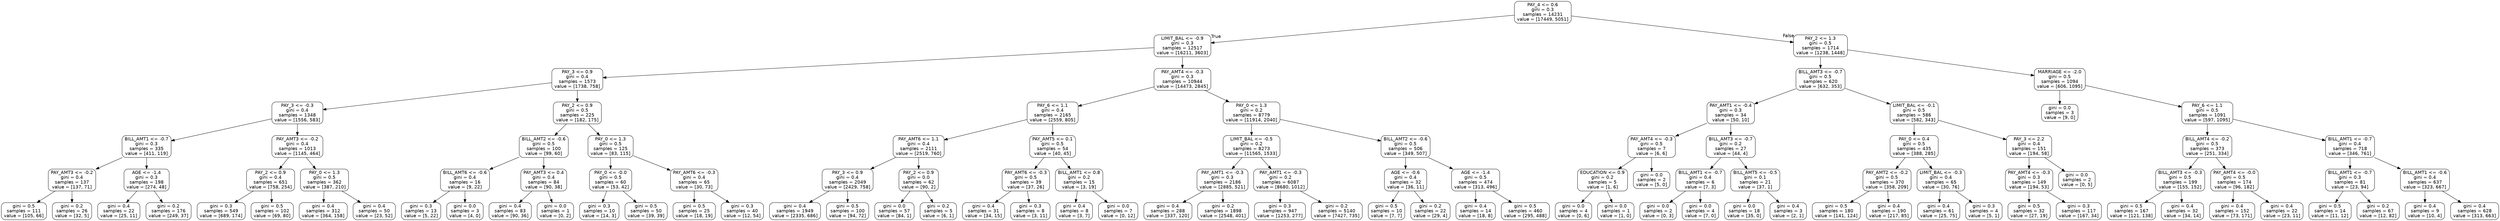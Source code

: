 digraph Tree {
node [shape=box, style="rounded", color="black", fontname=helvetica] ;
edge [fontname=helvetica] ;
0 [label="PAY_4 <= 0.6\ngini = 0.3\nsamples = 14231\nvalue = [17449, 5051]"] ;
1 [label="LIMIT_BAL <= -0.9\ngini = 0.3\nsamples = 12517\nvalue = [16211, 3603]"] ;
0 -> 1 [labeldistance=2.5, labelangle=45, headlabel="True"] ;
2 [label="PAY_3 <= 0.9\ngini = 0.4\nsamples = 1573\nvalue = [1738, 758]"] ;
1 -> 2 ;
3 [label="PAY_3 <= -0.3\ngini = 0.4\nsamples = 1348\nvalue = [1556, 583]"] ;
2 -> 3 ;
4 [label="BILL_AMT1 <= -0.7\ngini = 0.3\nsamples = 335\nvalue = [411, 119]"] ;
3 -> 4 ;
5 [label="PAY_AMT3 <= -0.2\ngini = 0.4\nsamples = 137\nvalue = [137, 71]"] ;
4 -> 5 ;
6 [label="gini = 0.5\nsamples = 111\nvalue = [105, 66]"] ;
5 -> 6 ;
7 [label="gini = 0.2\nsamples = 26\nvalue = [32, 5]"] ;
5 -> 7 ;
8 [label="AGE <= -1.4\ngini = 0.3\nsamples = 198\nvalue = [274, 48]"] ;
4 -> 8 ;
9 [label="gini = 0.4\nsamples = 22\nvalue = [25, 11]"] ;
8 -> 9 ;
10 [label="gini = 0.2\nsamples = 176\nvalue = [249, 37]"] ;
8 -> 10 ;
11 [label="PAY_AMT3 <= -0.2\ngini = 0.4\nsamples = 1013\nvalue = [1145, 464]"] ;
3 -> 11 ;
12 [label="PAY_2 <= 0.9\ngini = 0.4\nsamples = 651\nvalue = [758, 254]"] ;
11 -> 12 ;
13 [label="gini = 0.3\nsamples = 549\nvalue = [689, 174]"] ;
12 -> 13 ;
14 [label="gini = 0.5\nsamples = 102\nvalue = [69, 80]"] ;
12 -> 14 ;
15 [label="PAY_0 <= 1.3\ngini = 0.5\nsamples = 362\nvalue = [387, 210]"] ;
11 -> 15 ;
16 [label="gini = 0.4\nsamples = 312\nvalue = [364, 158]"] ;
15 -> 16 ;
17 [label="gini = 0.4\nsamples = 50\nvalue = [23, 52]"] ;
15 -> 17 ;
18 [label="PAY_2 <= 0.9\ngini = 0.5\nsamples = 225\nvalue = [182, 175]"] ;
2 -> 18 ;
19 [label="BILL_AMT2 <= -0.6\ngini = 0.5\nsamples = 100\nvalue = [99, 60]"] ;
18 -> 19 ;
20 [label="BILL_AMT6 <= -0.6\ngini = 0.4\nsamples = 16\nvalue = [9, 22]"] ;
19 -> 20 ;
21 [label="gini = 0.3\nsamples = 13\nvalue = [5, 22]"] ;
20 -> 21 ;
22 [label="gini = 0.0\nsamples = 3\nvalue = [4, 0]"] ;
20 -> 22 ;
23 [label="PAY_AMT3 <= 0.4\ngini = 0.4\nsamples = 84\nvalue = [90, 38]"] ;
19 -> 23 ;
24 [label="gini = 0.4\nsamples = 83\nvalue = [90, 36]"] ;
23 -> 24 ;
25 [label="gini = 0.0\nsamples = 1\nvalue = [0, 2]"] ;
23 -> 25 ;
26 [label="PAY_0 <= 1.3\ngini = 0.5\nsamples = 125\nvalue = [83, 115]"] ;
18 -> 26 ;
27 [label="PAY_0 <= -0.0\ngini = 0.5\nsamples = 60\nvalue = [53, 42]"] ;
26 -> 27 ;
28 [label="gini = 0.3\nsamples = 10\nvalue = [14, 3]"] ;
27 -> 28 ;
29 [label="gini = 0.5\nsamples = 50\nvalue = [39, 39]"] ;
27 -> 29 ;
30 [label="PAY_AMT6 <= -0.3\ngini = 0.4\nsamples = 65\nvalue = [30, 73]"] ;
26 -> 30 ;
31 [label="gini = 0.5\nsamples = 25\nvalue = [18, 19]"] ;
30 -> 31 ;
32 [label="gini = 0.3\nsamples = 40\nvalue = [12, 54]"] ;
30 -> 32 ;
33 [label="PAY_AMT4 <= -0.3\ngini = 0.3\nsamples = 10944\nvalue = [14473, 2845]"] ;
1 -> 33 ;
34 [label="PAY_6 <= 1.1\ngini = 0.4\nsamples = 2165\nvalue = [2559, 805]"] ;
33 -> 34 ;
35 [label="PAY_AMT6 <= 1.1\ngini = 0.4\nsamples = 2111\nvalue = [2519, 760]"] ;
34 -> 35 ;
36 [label="PAY_3 <= 0.9\ngini = 0.4\nsamples = 2049\nvalue = [2429, 758]"] ;
35 -> 36 ;
37 [label="gini = 0.4\nsamples = 1949\nvalue = [2335, 686]"] ;
36 -> 37 ;
38 [label="gini = 0.5\nsamples = 100\nvalue = [94, 72]"] ;
36 -> 38 ;
39 [label="PAY_2 <= 0.9\ngini = 0.0\nsamples = 62\nvalue = [90, 2]"] ;
35 -> 39 ;
40 [label="gini = 0.0\nsamples = 57\nvalue = [84, 1]"] ;
39 -> 40 ;
41 [label="gini = 0.2\nsamples = 5\nvalue = [6, 1]"] ;
39 -> 41 ;
42 [label="PAY_AMT5 <= 0.1\ngini = 0.5\nsamples = 54\nvalue = [40, 45]"] ;
34 -> 42 ;
43 [label="PAY_AMT6 <= -0.3\ngini = 0.5\nsamples = 39\nvalue = [37, 26]"] ;
42 -> 43 ;
44 [label="gini = 0.4\nsamples = 31\nvalue = [34, 15]"] ;
43 -> 44 ;
45 [label="gini = 0.3\nsamples = 8\nvalue = [3, 11]"] ;
43 -> 45 ;
46 [label="BILL_AMT1 <= 0.8\ngini = 0.2\nsamples = 15\nvalue = [3, 19]"] ;
42 -> 46 ;
47 [label="gini = 0.4\nsamples = 8\nvalue = [3, 7]"] ;
46 -> 47 ;
48 [label="gini = 0.0\nsamples = 7\nvalue = [0, 12]"] ;
46 -> 48 ;
49 [label="PAY_0 <= 1.3\ngini = 0.2\nsamples = 8779\nvalue = [11914, 2040]"] ;
33 -> 49 ;
50 [label="LIMIT_BAL <= -0.5\ngini = 0.2\nsamples = 8273\nvalue = [11565, 1533]"] ;
49 -> 50 ;
51 [label="PAY_AMT1 <= -0.3\ngini = 0.3\nsamples = 2186\nvalue = [2885, 521]"] ;
50 -> 51 ;
52 [label="gini = 0.4\nsamples = 288\nvalue = [337, 120]"] ;
51 -> 52 ;
53 [label="gini = 0.2\nsamples = 1898\nvalue = [2548, 401]"] ;
51 -> 53 ;
54 [label="PAY_AMT1 <= -0.3\ngini = 0.2\nsamples = 6087\nvalue = [8680, 1012]"] ;
50 -> 54 ;
55 [label="gini = 0.3\nsamples = 947\nvalue = [1253, 277]"] ;
54 -> 55 ;
56 [label="gini = 0.2\nsamples = 5140\nvalue = [7427, 735]"] ;
54 -> 56 ;
57 [label="BILL_AMT2 <= -0.6\ngini = 0.5\nsamples = 506\nvalue = [349, 507]"] ;
49 -> 57 ;
58 [label="AGE <= -0.6\ngini = 0.4\nsamples = 32\nvalue = [36, 11]"] ;
57 -> 58 ;
59 [label="gini = 0.5\nsamples = 10\nvalue = [7, 7]"] ;
58 -> 59 ;
60 [label="gini = 0.2\nsamples = 22\nvalue = [29, 4]"] ;
58 -> 60 ;
61 [label="AGE <= -1.4\ngini = 0.5\nsamples = 474\nvalue = [313, 496]"] ;
57 -> 61 ;
62 [label="gini = 0.4\nsamples = 14\nvalue = [18, 8]"] ;
61 -> 62 ;
63 [label="gini = 0.5\nsamples = 460\nvalue = [295, 488]"] ;
61 -> 63 ;
64 [label="PAY_2 <= 1.3\ngini = 0.5\nsamples = 1714\nvalue = [1238, 1448]"] ;
0 -> 64 [labeldistance=2.5, labelangle=-45, headlabel="False"] ;
65 [label="BILL_AMT3 <= -0.7\ngini = 0.5\nsamples = 620\nvalue = [632, 353]"] ;
64 -> 65 ;
66 [label="PAY_AMT1 <= -0.4\ngini = 0.3\nsamples = 34\nvalue = [50, 10]"] ;
65 -> 66 ;
67 [label="PAY_AMT4 <= -0.3\ngini = 0.5\nsamples = 7\nvalue = [6, 6]"] ;
66 -> 67 ;
68 [label="EDUCATION <= 0.9\ngini = 0.2\nsamples = 5\nvalue = [1, 6]"] ;
67 -> 68 ;
69 [label="gini = 0.0\nsamples = 4\nvalue = [0, 6]"] ;
68 -> 69 ;
70 [label="gini = 0.0\nsamples = 1\nvalue = [1, 0]"] ;
68 -> 70 ;
71 [label="gini = 0.0\nsamples = 2\nvalue = [5, 0]"] ;
67 -> 71 ;
72 [label="BILL_AMT3 <= -0.7\ngini = 0.2\nsamples = 27\nvalue = [44, 4]"] ;
66 -> 72 ;
73 [label="BILL_AMT1 <= -0.7\ngini = 0.4\nsamples = 6\nvalue = [7, 3]"] ;
72 -> 73 ;
74 [label="gini = 0.0\nsamples = 2\nvalue = [0, 3]"] ;
73 -> 74 ;
75 [label="gini = 0.0\nsamples = 4\nvalue = [7, 0]"] ;
73 -> 75 ;
76 [label="BILL_AMT5 <= -0.5\ngini = 0.1\nsamples = 21\nvalue = [37, 1]"] ;
72 -> 76 ;
77 [label="gini = 0.0\nsamples = 18\nvalue = [35, 0]"] ;
76 -> 77 ;
78 [label="gini = 0.4\nsamples = 3\nvalue = [2, 1]"] ;
76 -> 78 ;
79 [label="LIMIT_BAL <= -0.1\ngini = 0.5\nsamples = 586\nvalue = [582, 343]"] ;
65 -> 79 ;
80 [label="PAY_0 <= 0.4\ngini = 0.5\nsamples = 435\nvalue = [388, 285]"] ;
79 -> 80 ;
81 [label="PAY_AMT2 <= -0.2\ngini = 0.5\nsamples = 370\nvalue = [358, 209]"] ;
80 -> 81 ;
82 [label="gini = 0.5\nsamples = 180\nvalue = [141, 124]"] ;
81 -> 82 ;
83 [label="gini = 0.4\nsamples = 190\nvalue = [217, 85]"] ;
81 -> 83 ;
84 [label="LIMIT_BAL <= -0.3\ngini = 0.4\nsamples = 65\nvalue = [30, 76]"] ;
80 -> 84 ;
85 [label="gini = 0.4\nsamples = 61\nvalue = [25, 75]"] ;
84 -> 85 ;
86 [label="gini = 0.3\nsamples = 4\nvalue = [5, 1]"] ;
84 -> 86 ;
87 [label="PAY_3 <= 2.2\ngini = 0.4\nsamples = 151\nvalue = [194, 58]"] ;
79 -> 87 ;
88 [label="PAY_AMT4 <= -0.3\ngini = 0.3\nsamples = 149\nvalue = [194, 53]"] ;
87 -> 88 ;
89 [label="gini = 0.5\nsamples = 32\nvalue = [27, 19]"] ;
88 -> 89 ;
90 [label="gini = 0.3\nsamples = 117\nvalue = [167, 34]"] ;
88 -> 90 ;
91 [label="gini = 0.0\nsamples = 2\nvalue = [0, 5]"] ;
87 -> 91 ;
92 [label="MARRIAGE <= -2.0\ngini = 0.5\nsamples = 1094\nvalue = [606, 1095]"] ;
64 -> 92 ;
93 [label="gini = 0.0\nsamples = 3\nvalue = [9, 0]"] ;
92 -> 93 ;
94 [label="PAY_6 <= 1.1\ngini = 0.5\nsamples = 1091\nvalue = [597, 1095]"] ;
92 -> 94 ;
95 [label="BILL_AMT4 <= -0.2\ngini = 0.5\nsamples = 373\nvalue = [251, 334]"] ;
94 -> 95 ;
96 [label="BILL_AMT3 <= -0.3\ngini = 0.5\nsamples = 199\nvalue = [155, 152]"] ;
95 -> 96 ;
97 [label="gini = 0.5\nsamples = 167\nvalue = [121, 138]"] ;
96 -> 97 ;
98 [label="gini = 0.4\nsamples = 32\nvalue = [34, 14]"] ;
96 -> 98 ;
99 [label="PAY_AMT4 <= -0.0\ngini = 0.5\nsamples = 174\nvalue = [96, 182]"] ;
95 -> 99 ;
100 [label="gini = 0.4\nsamples = 152\nvalue = [73, 171]"] ;
99 -> 100 ;
101 [label="gini = 0.4\nsamples = 22\nvalue = [23, 11]"] ;
99 -> 101 ;
102 [label="BILL_AMT1 <= -0.7\ngini = 0.4\nsamples = 718\nvalue = [346, 761]"] ;
94 -> 102 ;
103 [label="BILL_AMT1 <= -0.7\ngini = 0.3\nsamples = 81\nvalue = [23, 94]"] ;
102 -> 103 ;
104 [label="gini = 0.5\nsamples = 14\nvalue = [11, 12]"] ;
103 -> 104 ;
105 [label="gini = 0.2\nsamples = 67\nvalue = [12, 82]"] ;
103 -> 105 ;
106 [label="BILL_AMT1 <= -0.6\ngini = 0.4\nsamples = 637\nvalue = [323, 667]"] ;
102 -> 106 ;
107 [label="gini = 0.4\nsamples = 9\nvalue = [10, 4]"] ;
106 -> 107 ;
108 [label="gini = 0.4\nsamples = 628\nvalue = [313, 663]"] ;
106 -> 108 ;
}